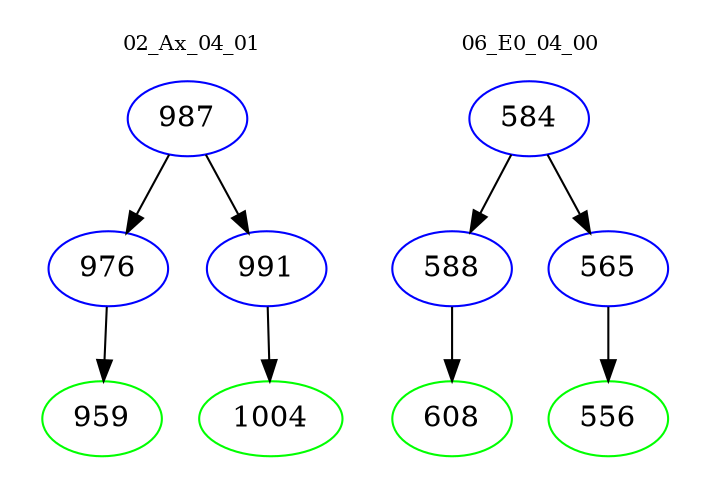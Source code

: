 digraph{
subgraph cluster_0 {
color = white
label = "02_Ax_04_01";
fontsize=10;
T0_987 [label="987", color="blue"]
T0_987 -> T0_976 [color="black"]
T0_976 [label="976", color="blue"]
T0_976 -> T0_959 [color="black"]
T0_959 [label="959", color="green"]
T0_987 -> T0_991 [color="black"]
T0_991 [label="991", color="blue"]
T0_991 -> T0_1004 [color="black"]
T0_1004 [label="1004", color="green"]
}
subgraph cluster_1 {
color = white
label = "06_E0_04_00";
fontsize=10;
T1_584 [label="584", color="blue"]
T1_584 -> T1_588 [color="black"]
T1_588 [label="588", color="blue"]
T1_588 -> T1_608 [color="black"]
T1_608 [label="608", color="green"]
T1_584 -> T1_565 [color="black"]
T1_565 [label="565", color="blue"]
T1_565 -> T1_556 [color="black"]
T1_556 [label="556", color="green"]
}
}

